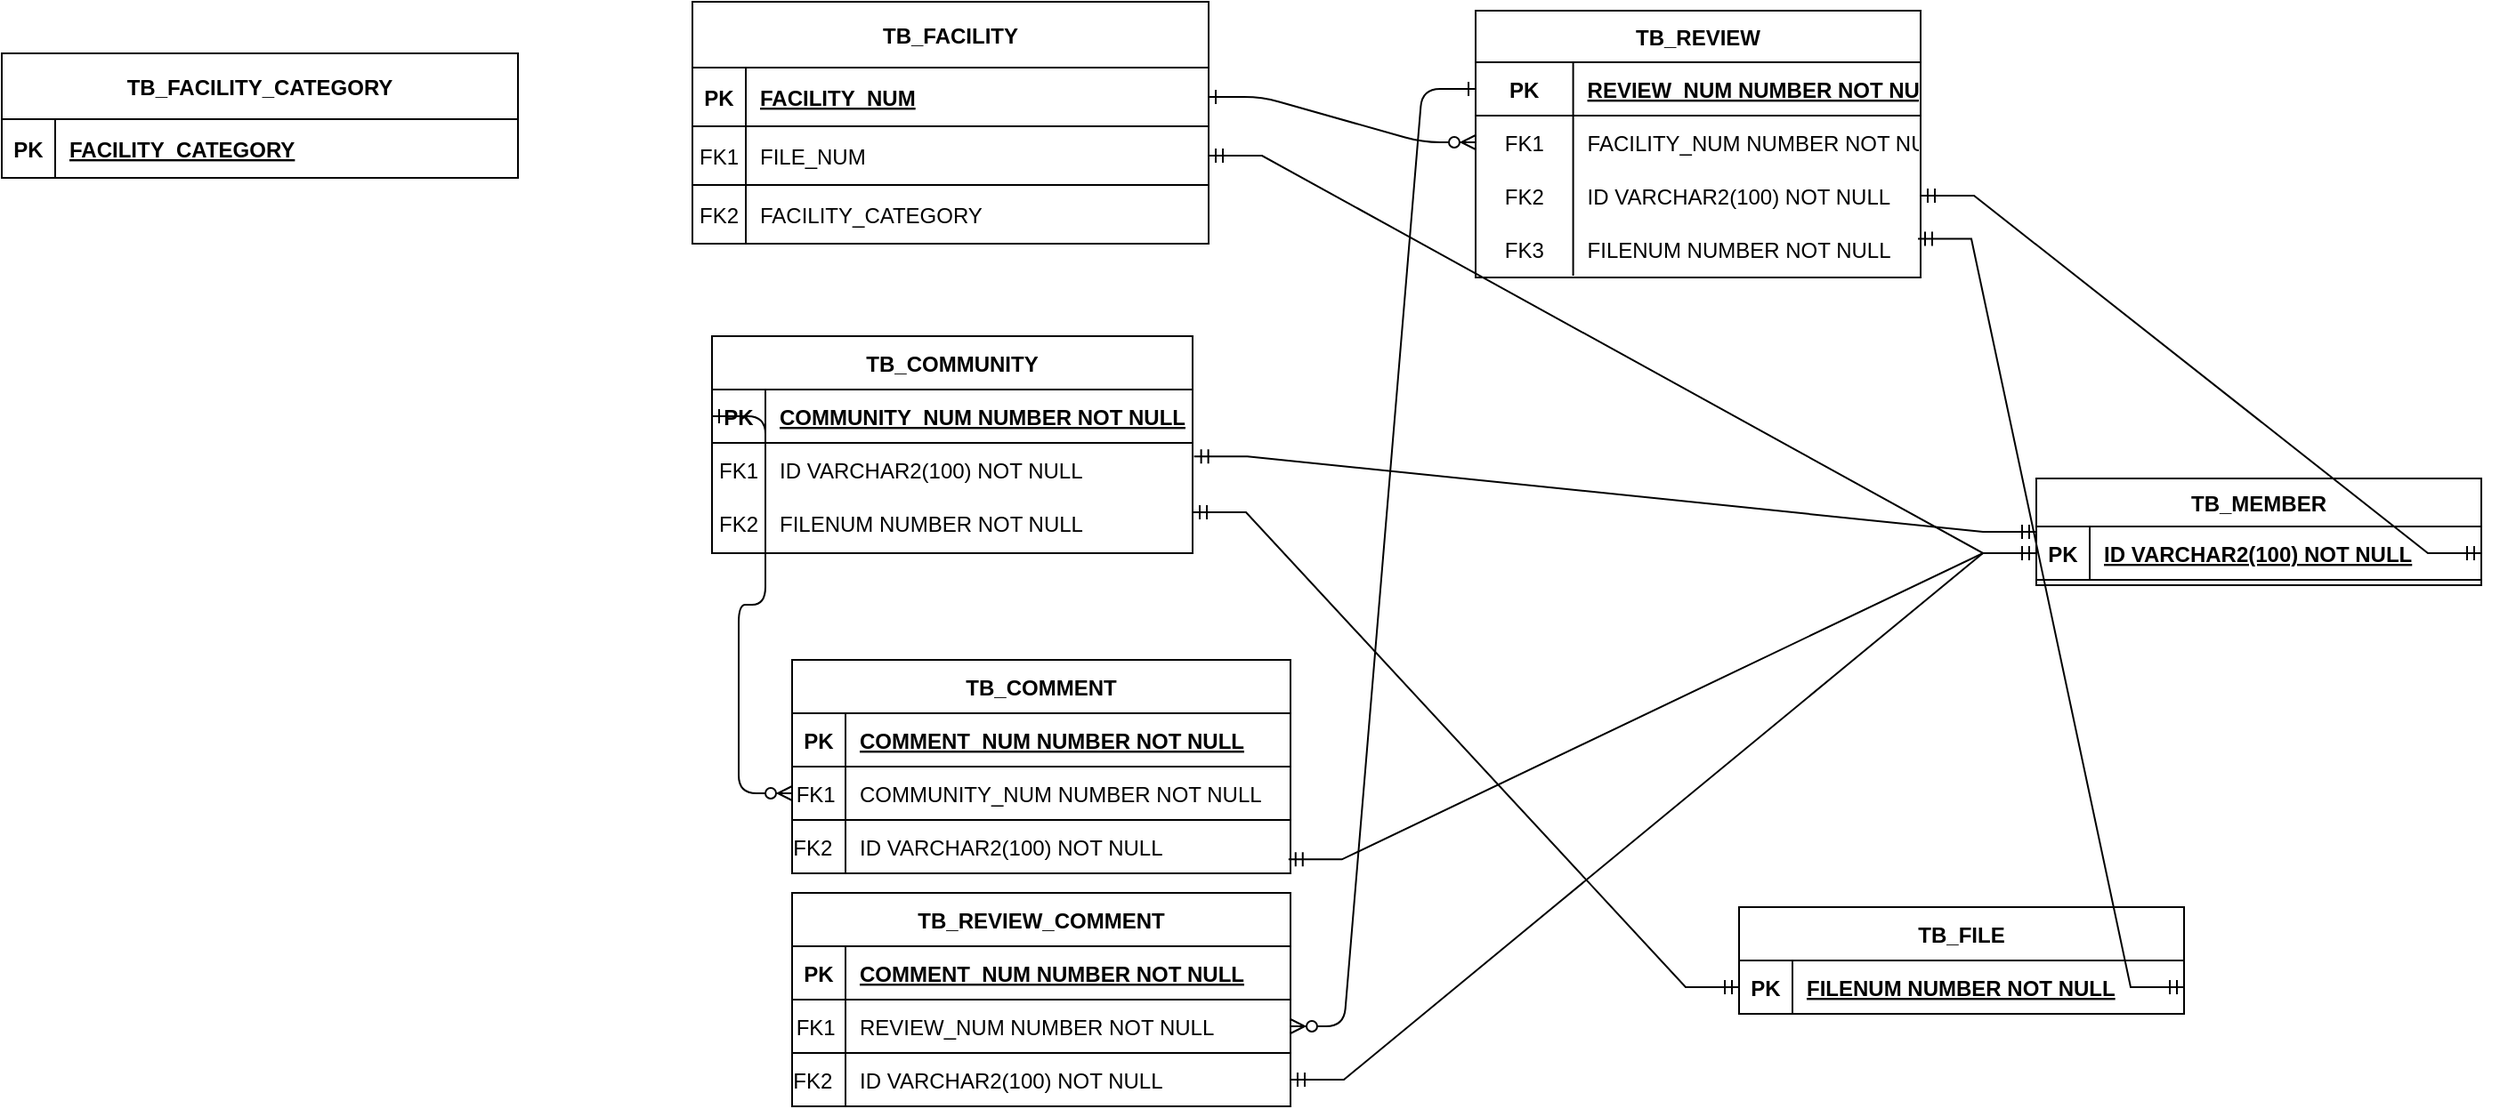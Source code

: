 <mxfile version="21.6.6" type="github">
  <diagram id="R2lEEEUBdFMjLlhIrx00" name="Page-1">
    <mxGraphModel dx="1834" dy="764" grid="0" gridSize="10" guides="1" tooltips="1" connect="1" arrows="1" fold="1" page="0" pageScale="1" pageWidth="850" pageHeight="1100" math="0" shadow="0" extFonts="Permanent Marker^https://fonts.googleapis.com/css?family=Permanent+Marker">
      <root>
        <mxCell id="0" />
        <mxCell id="1" parent="0" />
        <mxCell id="C-vyLk0tnHw3VtMMgP7b-1" value="" style="edgeStyle=entityRelationEdgeStyle;endArrow=ERzeroToMany;startArrow=ERone;endFill=1;startFill=0;" parent="1" source="C-vyLk0tnHw3VtMMgP7b-24" target="C-vyLk0tnHw3VtMMgP7b-6" edge="1">
          <mxGeometry width="100" height="100" relative="1" as="geometry">
            <mxPoint x="340" y="720" as="sourcePoint" />
            <mxPoint x="440" y="620" as="targetPoint" />
          </mxGeometry>
        </mxCell>
        <mxCell id="C-vyLk0tnHw3VtMMgP7b-2" value="TB_REVIEW" style="shape=table;startSize=29;container=1;collapsible=1;childLayout=tableLayout;fixedRows=1;rowLines=0;fontStyle=1;align=center;resizeLast=1;" parent="1" vertex="1">
          <mxGeometry x="458" y="121" width="250" height="150" as="geometry">
            <mxRectangle x="450" y="120" width="60" height="30" as="alternateBounds" />
          </mxGeometry>
        </mxCell>
        <mxCell id="C-vyLk0tnHw3VtMMgP7b-3" value="" style="shape=partialRectangle;collapsible=0;dropTarget=0;pointerEvents=0;fillColor=none;points=[[0,0.5],[1,0.5]];portConstraint=eastwest;top=0;left=0;right=0;bottom=1;" parent="C-vyLk0tnHw3VtMMgP7b-2" vertex="1">
          <mxGeometry y="29" width="250" height="30" as="geometry" />
        </mxCell>
        <mxCell id="C-vyLk0tnHw3VtMMgP7b-4" value="PK" style="shape=partialRectangle;overflow=hidden;connectable=0;fillColor=none;top=0;left=0;bottom=0;right=0;fontStyle=1;" parent="C-vyLk0tnHw3VtMMgP7b-3" vertex="1">
          <mxGeometry width="54.794" height="30" as="geometry">
            <mxRectangle width="54.794" height="30" as="alternateBounds" />
          </mxGeometry>
        </mxCell>
        <mxCell id="C-vyLk0tnHw3VtMMgP7b-5" value="REVIEW_NUM NUMBER NOT NULL " style="shape=partialRectangle;overflow=hidden;connectable=0;fillColor=none;top=0;left=0;bottom=0;right=0;align=left;spacingLeft=6;fontStyle=5;" parent="C-vyLk0tnHw3VtMMgP7b-3" vertex="1">
          <mxGeometry x="54.794" width="195.206" height="30" as="geometry">
            <mxRectangle width="195.206" height="30" as="alternateBounds" />
          </mxGeometry>
        </mxCell>
        <mxCell id="C-vyLk0tnHw3VtMMgP7b-6" value="" style="shape=partialRectangle;collapsible=0;dropTarget=0;pointerEvents=0;fillColor=none;points=[[0,0.5],[1,0.5]];portConstraint=eastwest;top=0;left=0;right=0;bottom=0;" parent="C-vyLk0tnHw3VtMMgP7b-2" vertex="1">
          <mxGeometry y="59" width="250" height="30" as="geometry" />
        </mxCell>
        <mxCell id="C-vyLk0tnHw3VtMMgP7b-7" value="FK1" style="shape=partialRectangle;overflow=hidden;connectable=0;fillColor=none;top=0;left=0;bottom=0;right=0;" parent="C-vyLk0tnHw3VtMMgP7b-6" vertex="1">
          <mxGeometry width="54.794" height="30" as="geometry">
            <mxRectangle width="54.794" height="30" as="alternateBounds" />
          </mxGeometry>
        </mxCell>
        <mxCell id="C-vyLk0tnHw3VtMMgP7b-8" value="FACILITY_NUM NUMBER NOT NULL" style="shape=partialRectangle;overflow=hidden;connectable=0;fillColor=none;top=0;left=0;bottom=0;right=0;align=left;spacingLeft=6;" parent="C-vyLk0tnHw3VtMMgP7b-6" vertex="1">
          <mxGeometry x="54.794" width="195.206" height="30" as="geometry">
            <mxRectangle width="195.206" height="30" as="alternateBounds" />
          </mxGeometry>
        </mxCell>
        <mxCell id="C-vyLk0tnHw3VtMMgP7b-9" value="" style="shape=partialRectangle;collapsible=0;dropTarget=0;pointerEvents=0;fillColor=none;points=[[0,0.5],[1,0.5]];portConstraint=eastwest;top=0;left=0;right=0;bottom=0;" parent="C-vyLk0tnHw3VtMMgP7b-2" vertex="1">
          <mxGeometry y="89" width="250" height="30" as="geometry" />
        </mxCell>
        <mxCell id="C-vyLk0tnHw3VtMMgP7b-10" value="FK2" style="shape=partialRectangle;overflow=hidden;connectable=0;fillColor=none;top=0;left=0;bottom=0;right=0;" parent="C-vyLk0tnHw3VtMMgP7b-9" vertex="1">
          <mxGeometry width="54.794" height="30" as="geometry">
            <mxRectangle width="54.794" height="30" as="alternateBounds" />
          </mxGeometry>
        </mxCell>
        <mxCell id="C-vyLk0tnHw3VtMMgP7b-11" value="ID VARCHAR2(100) NOT NULL " style="shape=partialRectangle;overflow=hidden;connectable=0;fillColor=none;top=0;left=0;bottom=0;right=0;align=left;spacingLeft=6;" parent="C-vyLk0tnHw3VtMMgP7b-9" vertex="1">
          <mxGeometry x="54.794" width="195.206" height="30" as="geometry">
            <mxRectangle width="195.206" height="30" as="alternateBounds" />
          </mxGeometry>
        </mxCell>
        <mxCell id="-KE-oy4BCfuFlBeBXf4a-14" value="" style="shape=partialRectangle;collapsible=0;dropTarget=0;pointerEvents=0;fillColor=none;points=[[0,0.5],[1,0.5]];portConstraint=eastwest;top=0;left=0;right=0;bottom=0;" parent="C-vyLk0tnHw3VtMMgP7b-2" vertex="1">
          <mxGeometry y="119" width="250" height="30" as="geometry" />
        </mxCell>
        <mxCell id="-KE-oy4BCfuFlBeBXf4a-15" value="FK3" style="shape=partialRectangle;overflow=hidden;connectable=0;fillColor=none;top=0;left=0;bottom=0;right=0;" parent="-KE-oy4BCfuFlBeBXf4a-14" vertex="1">
          <mxGeometry width="54.794" height="30" as="geometry">
            <mxRectangle width="54.794" height="30" as="alternateBounds" />
          </mxGeometry>
        </mxCell>
        <mxCell id="-KE-oy4BCfuFlBeBXf4a-16" value="FILENUM NUMBER NOT NULL" style="shape=partialRectangle;overflow=hidden;connectable=0;fillColor=none;top=0;left=0;bottom=0;right=0;align=left;spacingLeft=6;" parent="-KE-oy4BCfuFlBeBXf4a-14" vertex="1">
          <mxGeometry x="54.794" width="195.206" height="30" as="geometry">
            <mxRectangle width="195.206" height="30" as="alternateBounds" />
          </mxGeometry>
        </mxCell>
        <mxCell id="C-vyLk0tnHw3VtMMgP7b-13" value="TB_MEMBER" style="shape=table;startSize=27;container=1;collapsible=1;childLayout=tableLayout;fixedRows=1;rowLines=0;fontStyle=1;align=center;resizeLast=1;" parent="1" vertex="1">
          <mxGeometry x="773" y="384" width="250" height="60" as="geometry" />
        </mxCell>
        <mxCell id="C-vyLk0tnHw3VtMMgP7b-14" value="" style="shape=partialRectangle;collapsible=0;dropTarget=0;pointerEvents=0;fillColor=none;points=[[0,0.5],[1,0.5]];portConstraint=eastwest;top=0;left=0;right=0;bottom=1;" parent="C-vyLk0tnHw3VtMMgP7b-13" vertex="1">
          <mxGeometry y="27" width="250" height="30" as="geometry" />
        </mxCell>
        <mxCell id="C-vyLk0tnHw3VtMMgP7b-15" value="PK" style="shape=partialRectangle;overflow=hidden;connectable=0;fillColor=none;top=0;left=0;bottom=0;right=0;fontStyle=1;" parent="C-vyLk0tnHw3VtMMgP7b-14" vertex="1">
          <mxGeometry width="30" height="30" as="geometry">
            <mxRectangle width="30" height="30" as="alternateBounds" />
          </mxGeometry>
        </mxCell>
        <mxCell id="C-vyLk0tnHw3VtMMgP7b-16" value="ID VARCHAR2(100) NOT NULL " style="shape=partialRectangle;overflow=hidden;connectable=0;fillColor=none;top=0;left=0;bottom=0;right=0;align=left;spacingLeft=6;fontStyle=5;" parent="C-vyLk0tnHw3VtMMgP7b-14" vertex="1">
          <mxGeometry x="30" width="220" height="30" as="geometry">
            <mxRectangle width="220" height="30" as="alternateBounds" />
          </mxGeometry>
        </mxCell>
        <mxCell id="C-vyLk0tnHw3VtMMgP7b-23" value="TB_FACILITY" style="shape=table;startSize=37;container=1;collapsible=1;childLayout=tableLayout;fixedRows=1;rowLines=0;fontStyle=1;align=center;resizeLast=1;" parent="1" vertex="1">
          <mxGeometry x="18" y="116" width="290" height="136" as="geometry" />
        </mxCell>
        <mxCell id="C-vyLk0tnHw3VtMMgP7b-24" value="" style="shape=partialRectangle;collapsible=0;dropTarget=0;pointerEvents=0;fillColor=none;points=[[0,0.5],[1,0.5]];portConstraint=eastwest;top=0;left=0;right=0;bottom=1;" parent="C-vyLk0tnHw3VtMMgP7b-23" vertex="1">
          <mxGeometry y="37" width="290" height="33" as="geometry" />
        </mxCell>
        <mxCell id="C-vyLk0tnHw3VtMMgP7b-25" value="PK" style="shape=partialRectangle;overflow=hidden;connectable=0;fillColor=none;top=0;left=0;bottom=0;right=0;fontStyle=1;" parent="C-vyLk0tnHw3VtMMgP7b-24" vertex="1">
          <mxGeometry width="30" height="33" as="geometry">
            <mxRectangle width="30" height="33" as="alternateBounds" />
          </mxGeometry>
        </mxCell>
        <mxCell id="C-vyLk0tnHw3VtMMgP7b-26" value="FACILITY_NUM" style="shape=partialRectangle;overflow=hidden;connectable=0;fillColor=none;top=0;left=0;bottom=0;right=0;align=left;spacingLeft=6;fontStyle=5;" parent="C-vyLk0tnHw3VtMMgP7b-24" vertex="1">
          <mxGeometry x="30" width="260" height="33" as="geometry">
            <mxRectangle width="260" height="33" as="alternateBounds" />
          </mxGeometry>
        </mxCell>
        <mxCell id="_d3ejISnLMOxY-XyNx4B-5" value="" style="shape=partialRectangle;collapsible=0;dropTarget=0;pointerEvents=0;fillColor=none;points=[[0,0.5],[1,0.5]];portConstraint=eastwest;top=0;left=0;right=0;bottom=1;" parent="C-vyLk0tnHw3VtMMgP7b-23" vertex="1">
          <mxGeometry y="70" width="290" height="33" as="geometry" />
        </mxCell>
        <mxCell id="_d3ejISnLMOxY-XyNx4B-6" value="FK1" style="shape=partialRectangle;overflow=hidden;connectable=0;fillColor=none;top=0;left=0;bottom=0;right=0;fontStyle=0;" parent="_d3ejISnLMOxY-XyNx4B-5" vertex="1">
          <mxGeometry width="30" height="33" as="geometry">
            <mxRectangle width="30" height="33" as="alternateBounds" />
          </mxGeometry>
        </mxCell>
        <mxCell id="_d3ejISnLMOxY-XyNx4B-7" value="FILE_NUM" style="shape=partialRectangle;overflow=hidden;connectable=0;fillColor=none;top=0;left=0;bottom=0;right=0;align=left;spacingLeft=6;fontStyle=0;" parent="_d3ejISnLMOxY-XyNx4B-5" vertex="1">
          <mxGeometry x="30" width="260" height="33" as="geometry">
            <mxRectangle width="260" height="33" as="alternateBounds" />
          </mxGeometry>
        </mxCell>
        <mxCell id="wtZ6tFGs6IrQtqHnJCD3-11" value="" style="shape=partialRectangle;collapsible=0;dropTarget=0;pointerEvents=0;fillColor=none;points=[[0,0.5],[1,0.5]];portConstraint=eastwest;top=0;left=0;right=0;bottom=1;" vertex="1" parent="C-vyLk0tnHw3VtMMgP7b-23">
          <mxGeometry y="103" width="290" height="33" as="geometry" />
        </mxCell>
        <mxCell id="wtZ6tFGs6IrQtqHnJCD3-12" value="FK2" style="shape=partialRectangle;overflow=hidden;connectable=0;fillColor=none;top=0;left=0;bottom=0;right=0;fontStyle=0;" vertex="1" parent="wtZ6tFGs6IrQtqHnJCD3-11">
          <mxGeometry width="30" height="33" as="geometry">
            <mxRectangle width="30" height="33" as="alternateBounds" />
          </mxGeometry>
        </mxCell>
        <mxCell id="wtZ6tFGs6IrQtqHnJCD3-13" value="FACILITY_CATEGORY" style="shape=partialRectangle;overflow=hidden;connectable=0;fillColor=none;top=0;left=0;bottom=0;right=0;align=left;spacingLeft=6;fontStyle=0;" vertex="1" parent="wtZ6tFGs6IrQtqHnJCD3-11">
          <mxGeometry x="30" width="260" height="33" as="geometry">
            <mxRectangle width="260" height="33" as="alternateBounds" />
          </mxGeometry>
        </mxCell>
        <mxCell id="qpjnlO9sBnYF8j2qjAvn-1" value="TB_COMMUNITY" style="shape=table;startSize=30;container=1;collapsible=1;childLayout=tableLayout;fixedRows=1;rowLines=0;fontStyle=1;align=center;resizeLast=1;" parent="1" vertex="1">
          <mxGeometry x="29" y="304" width="270" height="122" as="geometry" />
        </mxCell>
        <mxCell id="qpjnlO9sBnYF8j2qjAvn-2" value="" style="shape=partialRectangle;collapsible=0;dropTarget=0;pointerEvents=0;fillColor=none;points=[[0,0.5],[1,0.5]];portConstraint=eastwest;top=0;left=0;right=0;bottom=1;" parent="qpjnlO9sBnYF8j2qjAvn-1" vertex="1">
          <mxGeometry y="30" width="270" height="30" as="geometry" />
        </mxCell>
        <mxCell id="qpjnlO9sBnYF8j2qjAvn-3" value="PK" style="shape=partialRectangle;overflow=hidden;connectable=0;fillColor=none;top=0;left=0;bottom=0;right=0;fontStyle=1;" parent="qpjnlO9sBnYF8j2qjAvn-2" vertex="1">
          <mxGeometry width="30" height="30" as="geometry">
            <mxRectangle width="30" height="30" as="alternateBounds" />
          </mxGeometry>
        </mxCell>
        <mxCell id="qpjnlO9sBnYF8j2qjAvn-4" value="COMMUNITY_NUM NUMBER NOT NULL" style="shape=partialRectangle;overflow=hidden;connectable=0;fillColor=none;top=0;left=0;bottom=0;right=0;align=left;spacingLeft=6;fontStyle=5;" parent="qpjnlO9sBnYF8j2qjAvn-2" vertex="1">
          <mxGeometry x="30" width="240" height="30" as="geometry">
            <mxRectangle width="240" height="30" as="alternateBounds" />
          </mxGeometry>
        </mxCell>
        <mxCell id="qpjnlO9sBnYF8j2qjAvn-5" value="" style="shape=partialRectangle;collapsible=0;dropTarget=0;pointerEvents=0;fillColor=none;points=[[0,0.5],[1,0.5]];portConstraint=eastwest;top=0;left=0;right=0;bottom=0;" parent="qpjnlO9sBnYF8j2qjAvn-1" vertex="1">
          <mxGeometry y="60" width="270" height="30" as="geometry" />
        </mxCell>
        <mxCell id="qpjnlO9sBnYF8j2qjAvn-6" value="FK1" style="shape=partialRectangle;overflow=hidden;connectable=0;fillColor=none;top=0;left=0;bottom=0;right=0;" parent="qpjnlO9sBnYF8j2qjAvn-5" vertex="1">
          <mxGeometry width="30" height="30" as="geometry">
            <mxRectangle width="30" height="30" as="alternateBounds" />
          </mxGeometry>
        </mxCell>
        <mxCell id="qpjnlO9sBnYF8j2qjAvn-7" value="ID VARCHAR2(100) NOT NULL" style="shape=partialRectangle;overflow=hidden;connectable=0;fillColor=none;top=0;left=0;bottom=0;right=0;align=left;spacingLeft=6;" parent="qpjnlO9sBnYF8j2qjAvn-5" vertex="1">
          <mxGeometry x="30" width="240" height="30" as="geometry">
            <mxRectangle width="240" height="30" as="alternateBounds" />
          </mxGeometry>
        </mxCell>
        <mxCell id="-KE-oy4BCfuFlBeBXf4a-9" value="" style="shape=partialRectangle;collapsible=0;dropTarget=0;pointerEvents=0;fillColor=none;points=[[0,0.5],[1,0.5]];portConstraint=eastwest;top=0;left=0;right=0;bottom=0;" parent="qpjnlO9sBnYF8j2qjAvn-1" vertex="1">
          <mxGeometry y="90" width="270" height="30" as="geometry" />
        </mxCell>
        <mxCell id="-KE-oy4BCfuFlBeBXf4a-10" value="FK2" style="shape=partialRectangle;overflow=hidden;connectable=0;fillColor=none;top=0;left=0;bottom=0;right=0;" parent="-KE-oy4BCfuFlBeBXf4a-9" vertex="1">
          <mxGeometry width="30" height="30" as="geometry">
            <mxRectangle width="30" height="30" as="alternateBounds" />
          </mxGeometry>
        </mxCell>
        <mxCell id="-KE-oy4BCfuFlBeBXf4a-11" value="FILENUM NUMBER NOT NULL" style="shape=partialRectangle;overflow=hidden;connectable=0;fillColor=none;top=0;left=0;bottom=0;right=0;align=left;spacingLeft=6;" parent="-KE-oy4BCfuFlBeBXf4a-9" vertex="1">
          <mxGeometry x="30" width="240" height="30" as="geometry">
            <mxRectangle width="240" height="30" as="alternateBounds" />
          </mxGeometry>
        </mxCell>
        <mxCell id="qpjnlO9sBnYF8j2qjAvn-11" value="TB_COMMENT" style="shape=table;startSize=30;container=1;collapsible=1;childLayout=tableLayout;fixedRows=1;rowLines=0;fontStyle=1;align=center;resizeLast=1;" parent="1" vertex="1">
          <mxGeometry x="74" y="486" width="280" height="120" as="geometry" />
        </mxCell>
        <mxCell id="qpjnlO9sBnYF8j2qjAvn-12" value="" style="shape=partialRectangle;collapsible=0;dropTarget=0;pointerEvents=0;fillColor=none;points=[[0,0.5],[1,0.5]];portConstraint=eastwest;top=0;left=0;right=0;bottom=1;" parent="qpjnlO9sBnYF8j2qjAvn-11" vertex="1">
          <mxGeometry y="30" width="280" height="30" as="geometry" />
        </mxCell>
        <mxCell id="qpjnlO9sBnYF8j2qjAvn-13" value="PK" style="shape=partialRectangle;overflow=hidden;connectable=0;fillColor=none;top=0;left=0;bottom=0;right=0;fontStyle=1;" parent="qpjnlO9sBnYF8j2qjAvn-12" vertex="1">
          <mxGeometry width="30" height="30" as="geometry">
            <mxRectangle width="30" height="30" as="alternateBounds" />
          </mxGeometry>
        </mxCell>
        <mxCell id="qpjnlO9sBnYF8j2qjAvn-14" value="COMMENT_NUM NUMBER NOT NULL" style="shape=partialRectangle;overflow=hidden;connectable=0;fillColor=none;top=0;left=0;bottom=0;right=0;align=left;spacingLeft=6;fontStyle=5;" parent="qpjnlO9sBnYF8j2qjAvn-12" vertex="1">
          <mxGeometry x="30" width="250" height="30" as="geometry">
            <mxRectangle width="250" height="30" as="alternateBounds" />
          </mxGeometry>
        </mxCell>
        <mxCell id="xG5aJxj-pug4b15kJPLm-4" value="" style="shape=partialRectangle;collapsible=0;dropTarget=0;pointerEvents=0;fillColor=none;points=[[0,0.5],[1,0.5]];portConstraint=eastwest;top=0;left=0;right=0;bottom=1;" parent="qpjnlO9sBnYF8j2qjAvn-11" vertex="1">
          <mxGeometry y="60" width="280" height="30" as="geometry" />
        </mxCell>
        <mxCell id="xG5aJxj-pug4b15kJPLm-5" value="FK1 " style="shape=partialRectangle;overflow=hidden;connectable=0;fillColor=none;top=0;left=0;bottom=0;right=0;fontStyle=0;" parent="xG5aJxj-pug4b15kJPLm-4" vertex="1">
          <mxGeometry width="30" height="30" as="geometry">
            <mxRectangle width="30" height="30" as="alternateBounds" />
          </mxGeometry>
        </mxCell>
        <mxCell id="xG5aJxj-pug4b15kJPLm-6" value="COMMUNITY_NUM NUMBER NOT NULL" style="shape=partialRectangle;overflow=hidden;connectable=0;fillColor=none;top=0;left=0;bottom=0;right=0;align=left;spacingLeft=6;fontStyle=0;" parent="xG5aJxj-pug4b15kJPLm-4" vertex="1">
          <mxGeometry x="30" width="250" height="30" as="geometry">
            <mxRectangle width="250" height="30" as="alternateBounds" />
          </mxGeometry>
        </mxCell>
        <mxCell id="7dMMRioeDWby0Bqr6M3h-1" value="" style="shape=partialRectangle;collapsible=0;dropTarget=0;pointerEvents=0;fillColor=none;points=[[0,0.5],[1,0.5]];portConstraint=eastwest;top=0;left=0;right=0;bottom=1;" parent="qpjnlO9sBnYF8j2qjAvn-11" vertex="1">
          <mxGeometry y="90" width="280" height="30" as="geometry" />
        </mxCell>
        <mxCell id="7dMMRioeDWby0Bqr6M3h-2" value="FK2  " style="shape=partialRectangle;overflow=hidden;connectable=0;fillColor=none;top=0;left=0;bottom=0;right=0;fontStyle=0;" parent="7dMMRioeDWby0Bqr6M3h-1" vertex="1">
          <mxGeometry width="30" height="30" as="geometry">
            <mxRectangle width="30" height="30" as="alternateBounds" />
          </mxGeometry>
        </mxCell>
        <mxCell id="7dMMRioeDWby0Bqr6M3h-3" value="ID VARCHAR2(100) NOT NULL" style="shape=partialRectangle;overflow=hidden;connectable=0;fillColor=none;top=0;left=0;bottom=0;right=0;align=left;spacingLeft=6;fontStyle=0;" parent="7dMMRioeDWby0Bqr6M3h-1" vertex="1">
          <mxGeometry x="30" width="250" height="30" as="geometry">
            <mxRectangle width="250" height="30" as="alternateBounds" />
          </mxGeometry>
        </mxCell>
        <mxCell id="qpjnlO9sBnYF8j2qjAvn-33" value="" style="edgeStyle=entityRelationEdgeStyle;fontSize=12;html=1;endArrow=ERmandOne;startArrow=ERmandOne;rounded=0;entryX=1;entryY=0.5;entryDx=0;entryDy=0;" parent="1" source="C-vyLk0tnHw3VtMMgP7b-14" target="LMYlzqV9uLrjLyTlNLDf-8" edge="1">
          <mxGeometry width="100" height="100" relative="1" as="geometry">
            <mxPoint x="862" y="627" as="sourcePoint" />
            <mxPoint x="438" y="673" as="targetPoint" />
            <Array as="points">
              <mxPoint x="340" y="140" />
            </Array>
          </mxGeometry>
        </mxCell>
        <mxCell id="qpjnlO9sBnYF8j2qjAvn-34" value="" style="edgeStyle=entityRelationEdgeStyle;fontSize=12;html=1;endArrow=ERmandOne;startArrow=ERmandOne;rounded=0;exitX=0.996;exitY=0.739;exitDx=0;exitDy=0;entryX=0;entryY=0.5;entryDx=0;entryDy=0;exitPerimeter=0;" parent="1" source="7dMMRioeDWby0Bqr6M3h-1" target="C-vyLk0tnHw3VtMMgP7b-14" edge="1">
          <mxGeometry width="100" height="100" relative="1" as="geometry">
            <mxPoint x="361" y="677" as="sourcePoint" />
            <mxPoint x="470" y="430" as="targetPoint" />
            <Array as="points">
              <mxPoint x="360" y="340" />
            </Array>
          </mxGeometry>
        </mxCell>
        <mxCell id="qpjnlO9sBnYF8j2qjAvn-38" value="" style="edgeStyle=entityRelationEdgeStyle;endArrow=ERzeroToMany;startArrow=ERone;endFill=1;startFill=0;exitX=0;exitY=0.5;exitDx=0;exitDy=0;entryX=0;entryY=0.5;entryDx=0;entryDy=0;" parent="1" source="qpjnlO9sBnYF8j2qjAvn-2" target="xG5aJxj-pug4b15kJPLm-4" edge="1">
          <mxGeometry width="100" height="100" relative="1" as="geometry">
            <mxPoint x="309" y="336.0" as="sourcePoint" />
            <mxPoint x="142" y="623" as="targetPoint" />
          </mxGeometry>
        </mxCell>
        <mxCell id="qpjnlO9sBnYF8j2qjAvn-39" value="" style="edgeStyle=entityRelationEdgeStyle;fontSize=12;html=1;endArrow=ERmandOne;startArrow=ERmandOne;rounded=0;entryX=1.003;entryY=0.253;entryDx=0;entryDy=0;entryPerimeter=0;" parent="1" source="C-vyLk0tnHw3VtMMgP7b-13" target="qpjnlO9sBnYF8j2qjAvn-5" edge="1">
          <mxGeometry width="100" height="100" relative="1" as="geometry">
            <mxPoint x="580" y="565" as="sourcePoint" />
            <mxPoint x="310" y="360" as="targetPoint" />
            <Array as="points">
              <mxPoint x="200" y="270" />
            </Array>
          </mxGeometry>
        </mxCell>
        <mxCell id="-KE-oy4BCfuFlBeBXf4a-1" value="TB_FILE" style="shape=table;startSize=30;container=1;collapsible=1;childLayout=tableLayout;fixedRows=1;rowLines=0;fontStyle=1;align=center;resizeLast=1;" parent="1" vertex="1">
          <mxGeometry x="606" y="625" width="250" height="60" as="geometry" />
        </mxCell>
        <mxCell id="-KE-oy4BCfuFlBeBXf4a-2" value="" style="shape=partialRectangle;collapsible=0;dropTarget=0;pointerEvents=0;fillColor=none;points=[[0,0.5],[1,0.5]];portConstraint=eastwest;top=0;left=0;right=0;bottom=1;" parent="-KE-oy4BCfuFlBeBXf4a-1" vertex="1">
          <mxGeometry y="30" width="250" height="30" as="geometry" />
        </mxCell>
        <mxCell id="-KE-oy4BCfuFlBeBXf4a-3" value="PK" style="shape=partialRectangle;overflow=hidden;connectable=0;fillColor=none;top=0;left=0;bottom=0;right=0;fontStyle=1;" parent="-KE-oy4BCfuFlBeBXf4a-2" vertex="1">
          <mxGeometry width="30" height="30" as="geometry">
            <mxRectangle width="30" height="30" as="alternateBounds" />
          </mxGeometry>
        </mxCell>
        <mxCell id="-KE-oy4BCfuFlBeBXf4a-4" value="FILENUM NUMBER NOT NULL " style="shape=partialRectangle;overflow=hidden;connectable=0;fillColor=none;top=0;left=0;bottom=0;right=0;align=left;spacingLeft=6;fontStyle=5;" parent="-KE-oy4BCfuFlBeBXf4a-2" vertex="1">
          <mxGeometry x="30" width="220" height="30" as="geometry">
            <mxRectangle width="220" height="30" as="alternateBounds" />
          </mxGeometry>
        </mxCell>
        <mxCell id="-KE-oy4BCfuFlBeBXf4a-13" value="" style="edgeStyle=entityRelationEdgeStyle;fontSize=12;html=1;endArrow=ERmandOne;startArrow=ERmandOne;rounded=0;entryX=1;entryY=0.301;entryDx=0;entryDy=0;entryPerimeter=0;exitX=0;exitY=0.5;exitDx=0;exitDy=0;" parent="1" source="-KE-oy4BCfuFlBeBXf4a-2" target="-KE-oy4BCfuFlBeBXf4a-9" edge="1">
          <mxGeometry width="100" height="100" relative="1" as="geometry">
            <mxPoint x="483" y="526" as="sourcePoint" />
            <mxPoint x="394" y="469" as="targetPoint" />
            <Array as="points">
              <mxPoint x="213" y="376" />
            </Array>
          </mxGeometry>
        </mxCell>
        <mxCell id="-KE-oy4BCfuFlBeBXf4a-17" value="" style="edgeStyle=entityRelationEdgeStyle;fontSize=12;html=1;endArrow=ERmandOne;startArrow=ERmandOne;rounded=0;entryX=0.994;entryY=0.307;entryDx=0;entryDy=0;exitX=1;exitY=0.5;exitDx=0;exitDy=0;entryPerimeter=0;" parent="1" source="-KE-oy4BCfuFlBeBXf4a-2" target="-KE-oy4BCfuFlBeBXf4a-14" edge="1">
          <mxGeometry width="100" height="100" relative="1" as="geometry">
            <mxPoint x="918" y="446" as="sourcePoint" />
            <mxPoint x="838" y="291" as="targetPoint" />
            <Array as="points">
              <mxPoint x="671" y="273" />
              <mxPoint x="1197" y="159" />
            </Array>
          </mxGeometry>
        </mxCell>
        <mxCell id="LMYlzqV9uLrjLyTlNLDf-1" value="TB_REVIEW_COMMENT" style="shape=table;startSize=30;container=1;collapsible=1;childLayout=tableLayout;fixedRows=1;rowLines=0;fontStyle=1;align=center;resizeLast=1;" parent="1" vertex="1">
          <mxGeometry x="74" y="617" width="280" height="120" as="geometry" />
        </mxCell>
        <mxCell id="LMYlzqV9uLrjLyTlNLDf-2" value="" style="shape=partialRectangle;collapsible=0;dropTarget=0;pointerEvents=0;fillColor=none;points=[[0,0.5],[1,0.5]];portConstraint=eastwest;top=0;left=0;right=0;bottom=1;" parent="LMYlzqV9uLrjLyTlNLDf-1" vertex="1">
          <mxGeometry y="30" width="280" height="30" as="geometry" />
        </mxCell>
        <mxCell id="LMYlzqV9uLrjLyTlNLDf-3" value="PK" style="shape=partialRectangle;overflow=hidden;connectable=0;fillColor=none;top=0;left=0;bottom=0;right=0;fontStyle=1;" parent="LMYlzqV9uLrjLyTlNLDf-2" vertex="1">
          <mxGeometry width="30" height="30" as="geometry">
            <mxRectangle width="30" height="30" as="alternateBounds" />
          </mxGeometry>
        </mxCell>
        <mxCell id="LMYlzqV9uLrjLyTlNLDf-4" value="COMMENT_NUM NUMBER NOT NULL" style="shape=partialRectangle;overflow=hidden;connectable=0;fillColor=none;top=0;left=0;bottom=0;right=0;align=left;spacingLeft=6;fontStyle=5;" parent="LMYlzqV9uLrjLyTlNLDf-2" vertex="1">
          <mxGeometry x="30" width="250" height="30" as="geometry">
            <mxRectangle width="250" height="30" as="alternateBounds" />
          </mxGeometry>
        </mxCell>
        <mxCell id="LMYlzqV9uLrjLyTlNLDf-5" value="" style="shape=partialRectangle;collapsible=0;dropTarget=0;pointerEvents=0;fillColor=none;points=[[0,0.5],[1,0.5]];portConstraint=eastwest;top=0;left=0;right=0;bottom=1;" parent="LMYlzqV9uLrjLyTlNLDf-1" vertex="1">
          <mxGeometry y="60" width="280" height="30" as="geometry" />
        </mxCell>
        <mxCell id="LMYlzqV9uLrjLyTlNLDf-6" value="FK1 " style="shape=partialRectangle;overflow=hidden;connectable=0;fillColor=none;top=0;left=0;bottom=0;right=0;fontStyle=0;" parent="LMYlzqV9uLrjLyTlNLDf-5" vertex="1">
          <mxGeometry width="30" height="30" as="geometry">
            <mxRectangle width="30" height="30" as="alternateBounds" />
          </mxGeometry>
        </mxCell>
        <mxCell id="LMYlzqV9uLrjLyTlNLDf-7" value="REVIEW_NUM NUMBER NOT NULL" style="shape=partialRectangle;overflow=hidden;connectable=0;fillColor=none;top=0;left=0;bottom=0;right=0;align=left;spacingLeft=6;fontStyle=0;" parent="LMYlzqV9uLrjLyTlNLDf-5" vertex="1">
          <mxGeometry x="30" width="250" height="30" as="geometry">
            <mxRectangle width="250" height="30" as="alternateBounds" />
          </mxGeometry>
        </mxCell>
        <mxCell id="LMYlzqV9uLrjLyTlNLDf-8" value="" style="shape=partialRectangle;collapsible=0;dropTarget=0;pointerEvents=0;fillColor=none;points=[[0,0.5],[1,0.5]];portConstraint=eastwest;top=0;left=0;right=0;bottom=1;" parent="LMYlzqV9uLrjLyTlNLDf-1" vertex="1">
          <mxGeometry y="90" width="280" height="30" as="geometry" />
        </mxCell>
        <mxCell id="LMYlzqV9uLrjLyTlNLDf-9" value="FK2  " style="shape=partialRectangle;overflow=hidden;connectable=0;fillColor=none;top=0;left=0;bottom=0;right=0;fontStyle=0;" parent="LMYlzqV9uLrjLyTlNLDf-8" vertex="1">
          <mxGeometry width="30" height="30" as="geometry">
            <mxRectangle width="30" height="30" as="alternateBounds" />
          </mxGeometry>
        </mxCell>
        <mxCell id="LMYlzqV9uLrjLyTlNLDf-10" value="ID VARCHAR2(100) NOT NULL" style="shape=partialRectangle;overflow=hidden;connectable=0;fillColor=none;top=0;left=0;bottom=0;right=0;align=left;spacingLeft=6;fontStyle=0;" parent="LMYlzqV9uLrjLyTlNLDf-8" vertex="1">
          <mxGeometry x="30" width="250" height="30" as="geometry">
            <mxRectangle width="250" height="30" as="alternateBounds" />
          </mxGeometry>
        </mxCell>
        <mxCell id="LMYlzqV9uLrjLyTlNLDf-11" value="" style="edgeStyle=entityRelationEdgeStyle;endArrow=ERzeroToMany;startArrow=ERone;endFill=1;startFill=0;entryX=1;entryY=0.5;entryDx=0;entryDy=0;" parent="1" source="C-vyLk0tnHw3VtMMgP7b-3" target="LMYlzqV9uLrjLyTlNLDf-5" edge="1">
          <mxGeometry width="100" height="100" relative="1" as="geometry">
            <mxPoint x="503" y="376" as="sourcePoint" />
            <mxPoint x="495" y="837" as="targetPoint" />
          </mxGeometry>
        </mxCell>
        <mxCell id="LMYlzqV9uLrjLyTlNLDf-12" value="" style="edgeStyle=entityRelationEdgeStyle;fontSize=12;html=1;endArrow=ERmandOne;startArrow=ERmandOne;rounded=0;exitX=1;exitY=0.5;exitDx=0;exitDy=0;entryX=1;entryY=0.5;entryDx=0;entryDy=0;" parent="1" source="C-vyLk0tnHw3VtMMgP7b-9" target="C-vyLk0tnHw3VtMMgP7b-14" edge="1">
          <mxGeometry width="100" height="100" relative="1" as="geometry">
            <mxPoint x="1085" y="460" as="sourcePoint" />
            <mxPoint x="1085" y="490" as="targetPoint" />
            <Array as="points">
              <mxPoint x="756" y="166" />
            </Array>
          </mxGeometry>
        </mxCell>
        <mxCell id="RPUz-Xp_ynRGwjkyBdgL-1" value="" style="edgeStyle=entityRelationEdgeStyle;fontSize=12;html=1;endArrow=ERmandOne;startArrow=ERmandOne;rounded=0;exitX=1;exitY=0.5;exitDx=0;exitDy=0;entryX=0;entryY=0.5;entryDx=0;entryDy=0;" parent="1" source="_d3ejISnLMOxY-XyNx4B-5" target="C-vyLk0tnHw3VtMMgP7b-14" edge="1">
          <mxGeometry width="100" height="100" relative="1" as="geometry">
            <mxPoint x="718" y="235" as="sourcePoint" />
            <mxPoint x="738" y="540" as="targetPoint" />
            <Array as="points">
              <mxPoint x="766" y="176" />
            </Array>
          </mxGeometry>
        </mxCell>
        <mxCell id="wtZ6tFGs6IrQtqHnJCD3-1" value="TB_FACILITY_CATEGORY" style="shape=table;startSize=37;container=1;collapsible=1;childLayout=tableLayout;fixedRows=1;rowLines=0;fontStyle=1;align=center;resizeLast=1;" vertex="1" parent="1">
          <mxGeometry x="-370" y="145" width="290" height="70" as="geometry" />
        </mxCell>
        <mxCell id="wtZ6tFGs6IrQtqHnJCD3-2" value="" style="shape=partialRectangle;collapsible=0;dropTarget=0;pointerEvents=0;fillColor=none;points=[[0,0.5],[1,0.5]];portConstraint=eastwest;top=0;left=0;right=0;bottom=1;" vertex="1" parent="wtZ6tFGs6IrQtqHnJCD3-1">
          <mxGeometry y="37" width="290" height="33" as="geometry" />
        </mxCell>
        <mxCell id="wtZ6tFGs6IrQtqHnJCD3-3" value="PK" style="shape=partialRectangle;overflow=hidden;connectable=0;fillColor=none;top=0;left=0;bottom=0;right=0;fontStyle=1;" vertex="1" parent="wtZ6tFGs6IrQtqHnJCD3-2">
          <mxGeometry width="30" height="33" as="geometry">
            <mxRectangle width="30" height="33" as="alternateBounds" />
          </mxGeometry>
        </mxCell>
        <mxCell id="wtZ6tFGs6IrQtqHnJCD3-4" value="FACILITY_CATEGORY" style="shape=partialRectangle;overflow=hidden;connectable=0;fillColor=none;top=0;left=0;bottom=0;right=0;align=left;spacingLeft=6;fontStyle=5;" vertex="1" parent="wtZ6tFGs6IrQtqHnJCD3-2">
          <mxGeometry x="30" width="260" height="33" as="geometry">
            <mxRectangle width="260" height="33" as="alternateBounds" />
          </mxGeometry>
        </mxCell>
      </root>
    </mxGraphModel>
  </diagram>
</mxfile>
